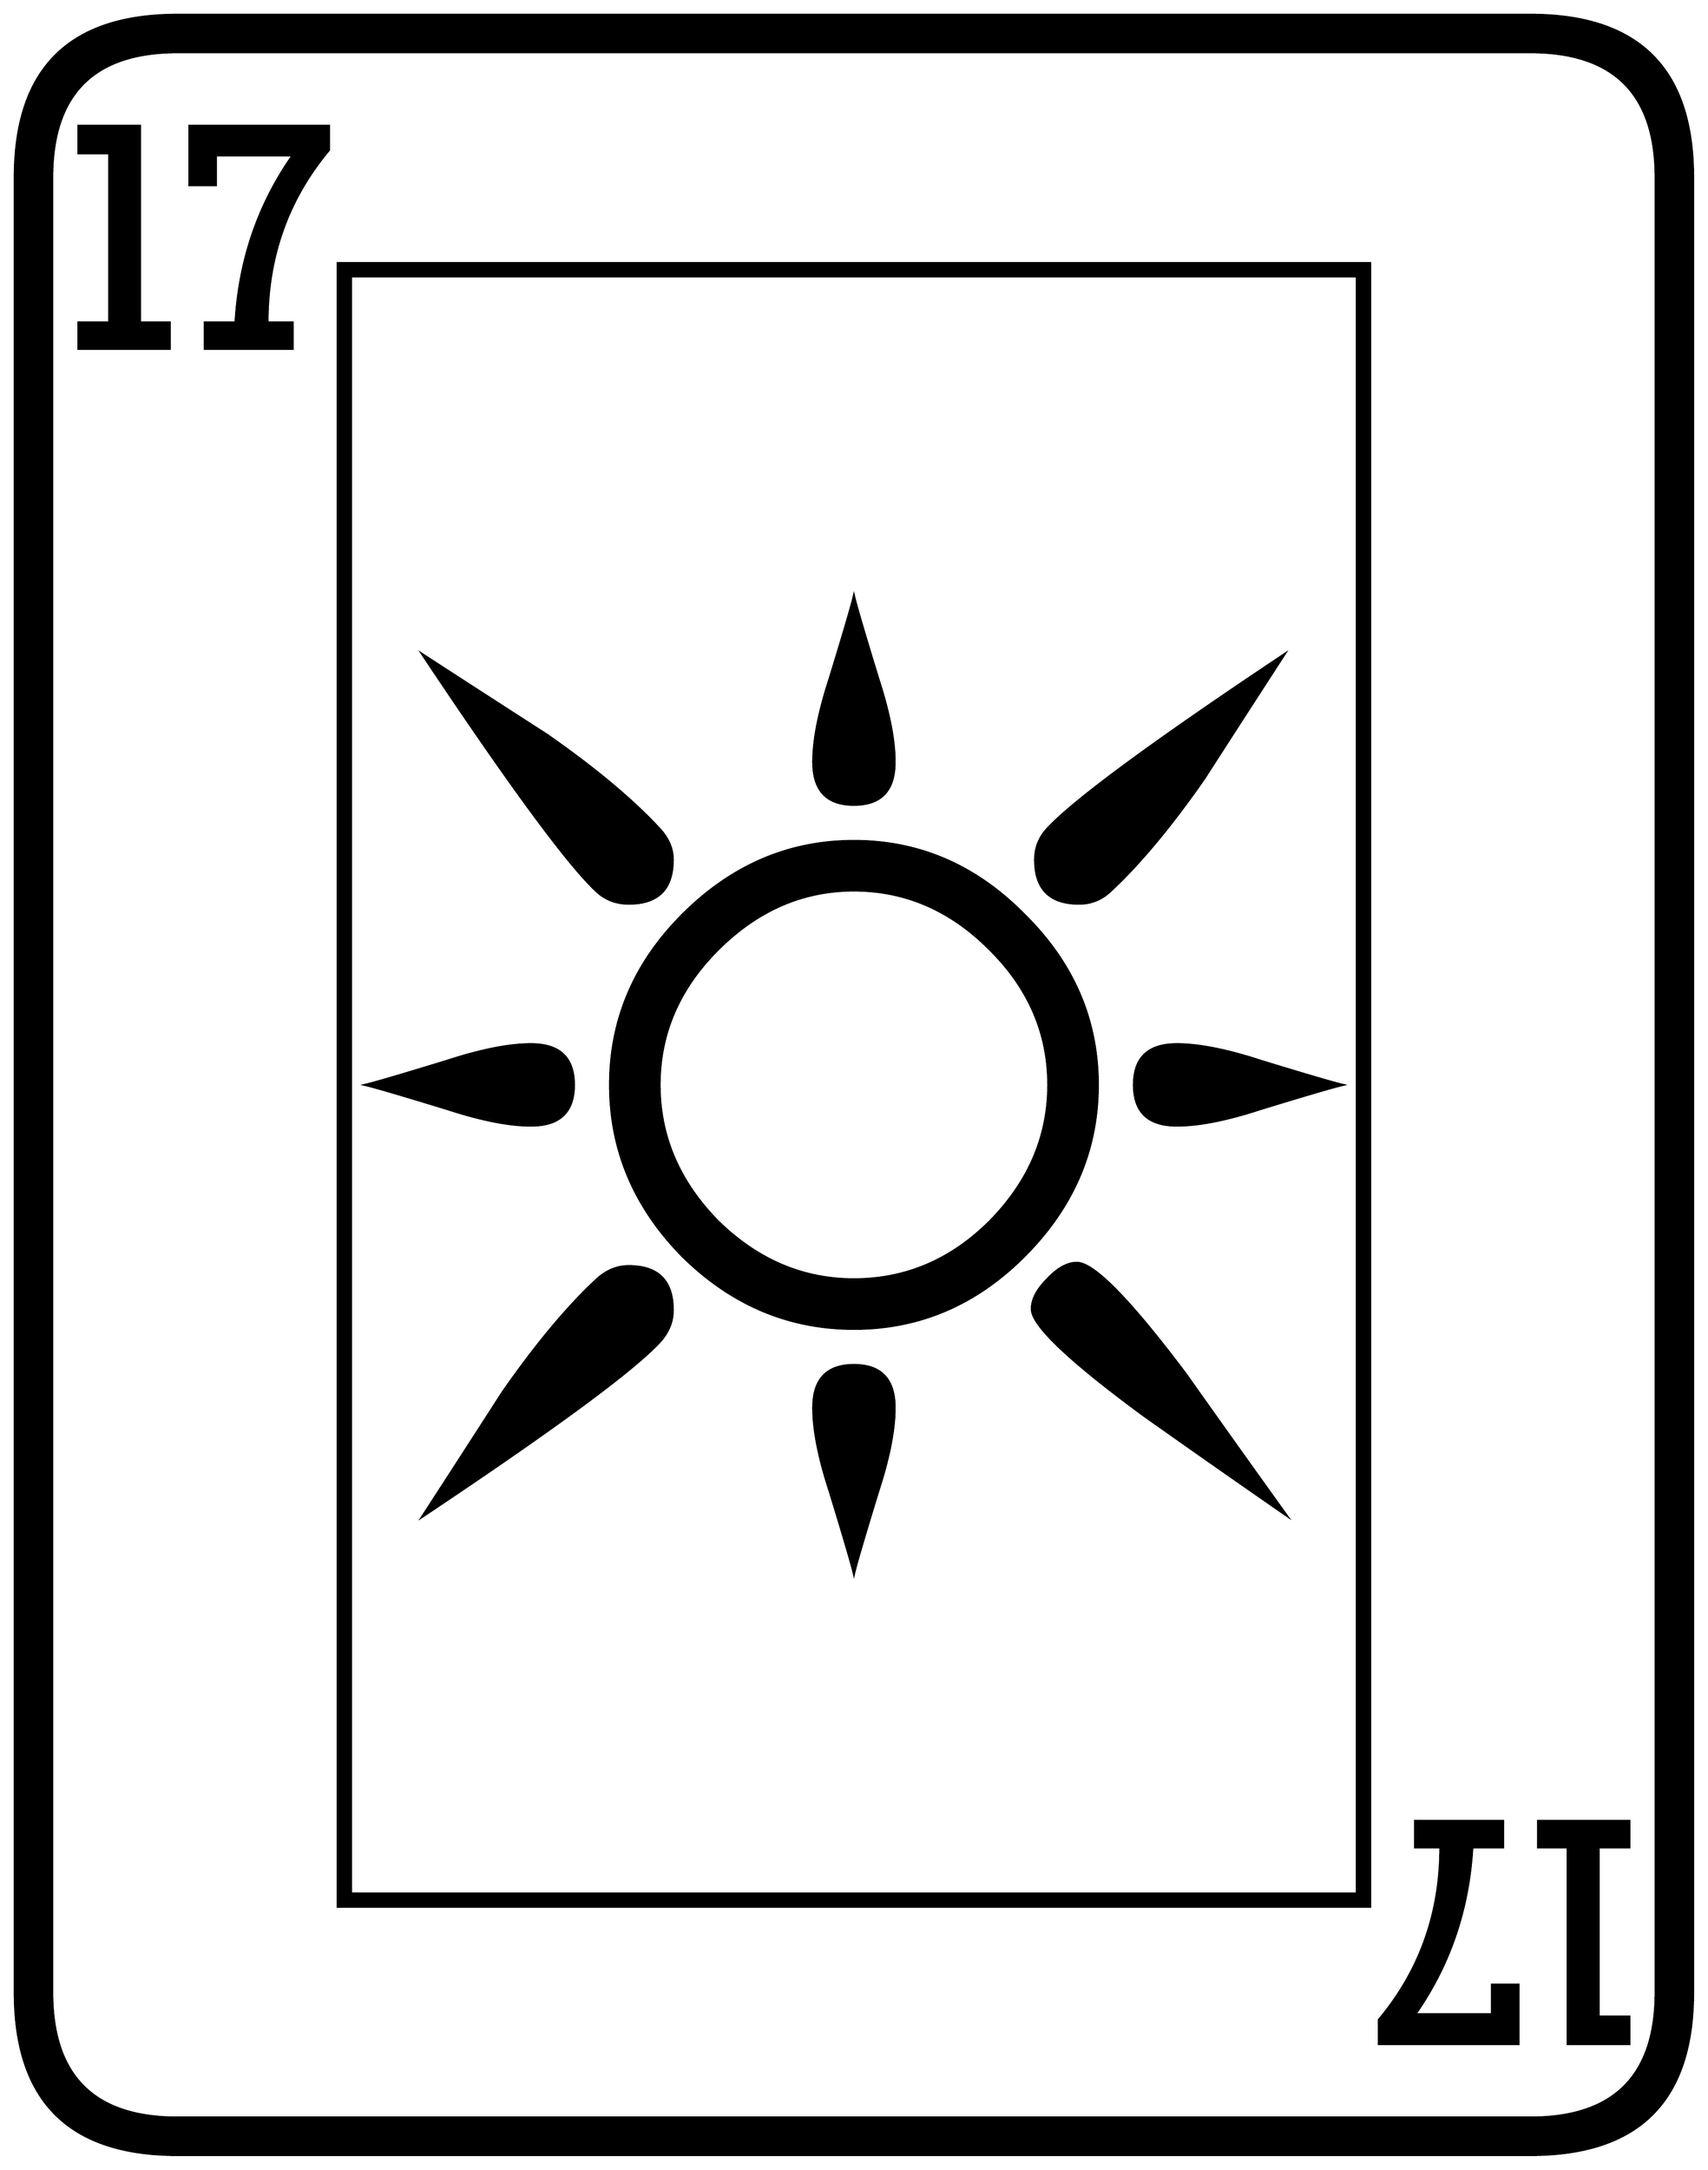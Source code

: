 


\begin{tikzpicture}[y=0.80pt, x=0.80pt, yscale=-1.0, xscale=1.0, inner sep=0pt, outer sep=0pt]
\begin{scope}[shift={(100.0,1706.0)},nonzero rule]
  \path[draw=.,fill=.,line width=1.600pt] (1578.0,244.0) .. controls
    (1578.0,342.667) and (1528.667,392.0) .. (1430.0,392.0) --
    (198.0,392.0) .. controls (99.333,392.0) and (50.0,342.667) ..
    (50.0,244.0) -- (50.0,-1408.0) .. controls (50.0,-1506.667)
    and (99.333,-1556.0) .. (198.0,-1556.0) -- (1430.0,-1556.0) ..
    controls (1528.667,-1556.0) and (1578.0,-1506.667) ..
    (1578.0,-1408.0) -- (1578.0,244.0) -- cycle(1544.0,244.0) --
    (1544.0,-1408.0) .. controls (1544.0,-1484.0) and
    (1506.0,-1522.0) .. (1430.0,-1522.0) -- (198.0,-1522.0) ..
    controls (122.0,-1522.0) and (84.0,-1484.0) ..
    (84.0,-1408.0) -- (84.0,244.0) .. controls (84.0,320.0) and
    (122.0,358.0) .. (198.0,358.0) -- (1430.0,358.0) .. controls
    (1506.0,358.0) and (1544.0,320.0) .. (1544.0,244.0) --
    cycle(336.0,-1433.0) .. controls (298.667,-1388.333) and
    (280.0,-1336.0) .. (280.0,-1276.0) -- (303.0,-1276.0) --
    (303.0,-1252.0) -- (223.0,-1252.0) -- (223.0,-1276.0) --
    (251.0,-1276.0) .. controls (254.333,-1332.667) and
    (271.667,-1383.333) .. (303.0,-1428.0) -- (233.0,-1428.0) --
    (233.0,-1401.0) -- (209.0,-1401.0) -- (209.0,-1455.0) --
    (336.0,-1455.0) -- (336.0,-1433.0) -- cycle(191.0,-1252.0)
    -- (108.0,-1252.0) -- (108.0,-1276.0) -- (136.0,-1276.0) --
    (136.0,-1430.0) -- (108.0,-1430.0) -- (108.0,-1455.0) --
    (164.0,-1455.0) -- (164.0,-1276.0) -- (191.0,-1276.0) --
    (191.0,-1252.0) -- cycle(1284.0,166.0) -- (344.0,166.0) --
    (344.0,-1330.0) -- (1284.0,-1330.0) -- (1284.0,166.0) --
    cycle(1520.0,291.0) -- (1464.0,291.0) -- (1464.0,112.0) --
    (1437.0,112.0) -- (1437.0,88.0) -- (1520.0,88.0) --
    (1520.0,112.0) -- (1492.0,112.0) -- (1492.0,266.0) --
    (1520.0,266.0) -- (1520.0,291.0) -- cycle(1419.0,291.0) --
    (1292.0,291.0) -- (1292.0,269.0) .. controls (1329.333,224.333)
    and (1348.0,172.0) .. (1348.0,112.0) -- (1325.0,112.0) --
    (1325.0,88.0) -- (1405.0,88.0) -- (1405.0,112.0) --
    (1377.0,112.0) .. controls (1373.667,168.667) and (1356.333,219.333)
    .. (1325.0,264.0) -- (1395.0,264.0) -- (1395.0,237.0) --
    (1419.0,237.0) -- (1419.0,291.0) -- cycle(1272.0,154.0) --
    (1272.0,-1318.0) -- (356.0,-1318.0) -- (356.0,154.0) --
    (1272.0,154.0) -- cycle(1206.0,-974.0) .. controls
    (1181.333,-936.0) and (1157.0,-898.333) .. (1133.0,-861.0) ..
    controls (1102.333,-817.0) and (1073.667,-782.667) ..
    (1047.0,-758.0) .. controls (1039.0,-750.667) and
    (1029.667,-747.0) .. (1019.0,-747.0) .. controls
    (992.333,-747.0) and (979.0,-760.333) .. (979.0,-787.0) ..
    controls (979.0,-797.667) and (982.667,-807.0) .. (990.0,-815.0)
    .. controls (1014.0,-841.0) and (1086.0,-894.0) ..
    (1206.0,-974.0) -- cycle(851.0,-876.0) .. controls
    (851.0,-850.0) and (838.667,-837.0) .. (814.0,-837.0) ..
    controls (789.333,-837.0) and (777.0,-850.0) .. (777.0,-876.0)
    .. controls (777.0,-896.0) and (782.0,-921.333) ..
    (792.0,-952.0) .. controls (804.667,-993.333) and
    (812.0,-1018.333) .. (814.0,-1027.0) .. controls
    (816.0,-1018.333) and (823.333,-993.333) .. (836.0,-952.0) ..
    controls (846.0,-921.333) and (851.0,-896.0) .. (851.0,-876.0)
    -- cycle(1259.0,-582.0) .. controls (1250.333,-580.0) and
    (1225.333,-572.667) .. (1184.0,-560.0) .. controls
    (1153.333,-550.0) and (1128.0,-545.0) .. (1108.0,-545.0) ..
    controls (1082.0,-545.0) and (1069.0,-557.333) ..
    (1069.0,-582.0) .. controls (1069.0,-606.667) and
    (1082.0,-619.0) .. (1108.0,-619.0) .. controls
    (1128.0,-619.0) and (1153.333,-614.0) .. (1184.0,-604.0) ..
    controls (1225.333,-591.333) and (1250.333,-584.0) ..
    (1259.0,-582.0) -- cycle(1208.0,-190.0) .. controls
    (1164.667,-220.0) and (1121.333,-250.333) .. (1078.0,-281.0) ..
    controls (1010.0,-331.0) and (976.0,-363.333) ..
    (976.0,-378.0) .. controls (976.0,-386.667) and (980.667,-395.667)
    .. (990.0,-405.0) .. controls (999.333,-415.0) and
    (1008.333,-420.0) .. (1017.0,-420.0) .. controls
    (1032.333,-420.0) and (1065.333,-386.333) .. (1116.0,-319.0) ..
    controls (1146.667,-275.667) and (1177.333,-232.667) ..
    (1208.0,-190.0) -- cycle(1036.0,-582.0) .. controls
    (1036.0,-522.667) and (1013.667,-470.667) .. (969.0,-426.0) ..
    controls (925.0,-382.0) and (873.333,-360.0) .. (814.0,-360.0)
    .. controls (754.667,-360.0) and (702.667,-382.0) ..
    (658.0,-426.0) .. controls (614.0,-470.667) and (592.0,-522.667)
    .. (592.0,-582.0) .. controls (592.0,-641.333) and
    (614.0,-693.0) .. (658.0,-737.0) .. controls (702.667,-781.667)
    and (754.667,-804.0) .. (814.0,-804.0) .. controls
    (873.333,-804.0) and (925.0,-781.667) .. (969.0,-737.0) ..
    controls (1013.667,-693.0) and (1036.0,-641.333) ..
    (1036.0,-582.0) -- cycle(649.0,-787.0) .. controls
    (649.0,-760.333) and (635.667,-747.0) .. (609.0,-747.0) ..
    controls (597.667,-747.0) and (588.0,-750.667) .. (580.0,-758.0)
    .. controls (554.0,-782.0) and (501.0,-854.0) ..
    (421.0,-974.0) .. controls (459.0,-949.333) and (496.667,-925.0)
    .. (534.0,-901.0) .. controls (578.0,-870.333) and
    (612.333,-841.667) .. (637.0,-815.0) .. controls (645.0,-806.333)
    and (649.0,-797.0) .. (649.0,-787.0) -- cycle(559.0,-582.0)
    .. controls (559.0,-557.333) and (546.0,-545.0) ..
    (520.0,-545.0) .. controls (500.0,-545.0) and (474.667,-550.0)
    .. (444.0,-560.0) .. controls (402.667,-572.667) and
    (377.667,-580.0) .. (369.0,-582.0) .. controls (377.667,-584.0)
    and (402.667,-591.333) .. (444.0,-604.0) .. controls
    (474.667,-614.0) and (500.0,-619.0) .. (520.0,-619.0) ..
    controls (546.0,-619.0) and (559.0,-606.667) .. (559.0,-582.0)
    -- cycle(851.0,-288.0) .. controls (851.0,-268.0) and
    (846.0,-242.667) .. (836.0,-212.0) .. controls (823.333,-170.667)
    and (816.0,-145.667) .. (814.0,-137.0) .. controls
    (812.0,-145.667) and (804.667,-170.667) .. (792.0,-212.0) ..
    controls (782.0,-242.667) and (777.0,-268.0) .. (777.0,-288.0)
    .. controls (777.0,-314.0) and (789.333,-327.0) ..
    (814.0,-327.0) .. controls (838.667,-327.0) and (851.0,-314.0)
    .. (851.0,-288.0) -- cycle(649.0,-377.0) .. controls
    (649.0,-366.333) and (645.0,-356.667) .. (637.0,-348.0) ..
    controls (613.0,-322.0) and (541.0,-269.0) .. (421.0,-189.0)
    .. controls (445.667,-227.0) and (470.0,-264.667) ..
    (494.0,-302.0) .. controls (524.667,-346.0) and (553.333,-380.333)
    .. (580.0,-405.0) .. controls (588.667,-413.0) and
    (598.333,-417.0) .. (609.0,-417.0) .. controls (635.667,-417.0)
    and (649.0,-403.667) .. (649.0,-377.0) -- cycle(991.0,-582.0)
    .. controls (991.0,-629.333) and (973.0,-670.667) ..
    (937.0,-706.0) .. controls (901.667,-741.333) and (860.667,-759.0)
    .. (814.0,-759.0) .. controls (767.333,-759.0) and
    (726.0,-741.0) .. (690.0,-705.0) .. controls (654.667,-669.667)
    and (637.0,-628.667) .. (637.0,-582.0) .. controls
    (637.0,-535.333) and (654.667,-494.0) .. (690.0,-458.0) ..
    controls (726.0,-422.667) and (767.333,-405.0) .. (814.0,-405.0)
    .. controls (861.333,-405.0) and (902.667,-422.667) ..
    (938.0,-458.0) .. controls (973.333,-494.0) and (991.0,-535.333)
    .. (991.0,-582.0) -- cycle;
\end{scope}

\end{tikzpicture}

